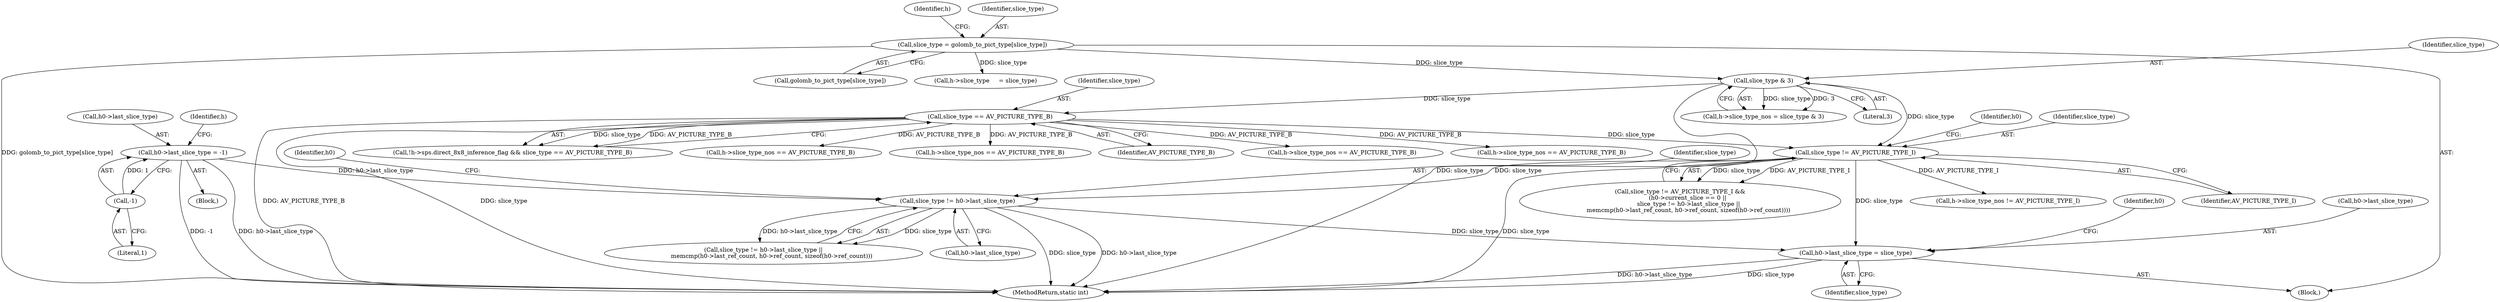 digraph "0_FFmpeg_29ffeef5e73b8f41ff3a3f2242d356759c66f91f@pointer" {
"1002889" [label="(Call,h0->last_slice_type = slice_type)"];
"1002256" [label="(Call,slice_type != AV_PICTURE_TYPE_I)"];
"1000288" [label="(Call,slice_type & 3)"];
"1000274" [label="(Call,slice_type = golomb_to_pict_type[slice_type])"];
"1001058" [label="(Call,slice_type == AV_PICTURE_TYPE_B)"];
"1002266" [label="(Call,slice_type != h0->last_slice_type)"];
"1001900" [label="(Call,h0->last_slice_type = -1)"];
"1001904" [label="(Call,-1)"];
"1001058" [label="(Call,slice_type == AV_PICTURE_TYPE_B)"];
"1001909" [label="(Identifier,h)"];
"1002354" [label="(Call,h->slice_type_nos == AV_PICTURE_TYPE_B)"];
"1001905" [label="(Literal,1)"];
"1002337" [label="(Call,h->slice_type_nos == AV_PICTURE_TYPE_B)"];
"1001904" [label="(Call,-1)"];
"1002889" [label="(Call,h0->last_slice_type = slice_type)"];
"1001059" [label="(Identifier,slice_type)"];
"1000276" [label="(Call,golomb_to_pict_type[slice_type])"];
"1002273" [label="(Identifier,h0)"];
"1002893" [label="(Identifier,slice_type)"];
"1000281" [label="(Identifier,h)"];
"1000290" [label="(Literal,3)"];
"1001901" [label="(Call,h0->last_slice_type)"];
"1002258" [label="(Identifier,AV_PICTURE_TYPE_I)"];
"1002451" [label="(Call,h->slice_type_nos == AV_PICTURE_TYPE_B)"];
"1001183" [label="(Block,)"];
"1002266" [label="(Call,slice_type != h0->last_slice_type)"];
"1000274" [label="(Call,slice_type = golomb_to_pict_type[slice_type])"];
"1002255" [label="(Call,slice_type != AV_PICTURE_TYPE_I &&\n        (h0->current_slice == 0 ||\n         slice_type != h0->last_slice_type ||\n         memcmp(h0->last_ref_count, h0->ref_count, sizeof(h0->ref_count))))"];
"1000279" [label="(Call,h->slice_type     = slice_type)"];
"1002268" [label="(Call,h0->last_slice_type)"];
"1002265" [label="(Call,slice_type != h0->last_slice_type ||\n         memcmp(h0->last_ref_count, h0->ref_count, sizeof(h0->ref_count)))"];
"1002465" [label="(Call,h->slice_type_nos == AV_PICTURE_TYPE_B)"];
"1000284" [label="(Call,h->slice_type_nos = slice_type & 3)"];
"1003426" [label="(MethodReturn,static int)"];
"1002267" [label="(Identifier,slice_type)"];
"1002896" [label="(Identifier,h0)"];
"1002890" [label="(Call,h0->last_slice_type)"];
"1000275" [label="(Identifier,slice_type)"];
"1002262" [label="(Identifier,h0)"];
"1000127" [label="(Block,)"];
"1001900" [label="(Call,h0->last_slice_type = -1)"];
"1002256" [label="(Call,slice_type != AV_PICTURE_TYPE_I)"];
"1001060" [label="(Identifier,AV_PICTURE_TYPE_B)"];
"1002286" [label="(Call,h->slice_type_nos != AV_PICTURE_TYPE_I)"];
"1002257" [label="(Identifier,slice_type)"];
"1001051" [label="(Call,!h->sps.direct_8x8_inference_flag && slice_type == AV_PICTURE_TYPE_B)"];
"1000288" [label="(Call,slice_type & 3)"];
"1000289" [label="(Identifier,slice_type)"];
"1002889" -> "1000127"  [label="AST: "];
"1002889" -> "1002893"  [label="CFG: "];
"1002890" -> "1002889"  [label="AST: "];
"1002893" -> "1002889"  [label="AST: "];
"1002896" -> "1002889"  [label="CFG: "];
"1002889" -> "1003426"  [label="DDG: h0->last_slice_type"];
"1002889" -> "1003426"  [label="DDG: slice_type"];
"1002256" -> "1002889"  [label="DDG: slice_type"];
"1002266" -> "1002889"  [label="DDG: slice_type"];
"1002256" -> "1002255"  [label="AST: "];
"1002256" -> "1002258"  [label="CFG: "];
"1002257" -> "1002256"  [label="AST: "];
"1002258" -> "1002256"  [label="AST: "];
"1002262" -> "1002256"  [label="CFG: "];
"1002255" -> "1002256"  [label="CFG: "];
"1002256" -> "1003426"  [label="DDG: slice_type"];
"1002256" -> "1002255"  [label="DDG: slice_type"];
"1002256" -> "1002255"  [label="DDG: AV_PICTURE_TYPE_I"];
"1000288" -> "1002256"  [label="DDG: slice_type"];
"1001058" -> "1002256"  [label="DDG: slice_type"];
"1002256" -> "1002266"  [label="DDG: slice_type"];
"1002256" -> "1002286"  [label="DDG: AV_PICTURE_TYPE_I"];
"1000288" -> "1000284"  [label="AST: "];
"1000288" -> "1000290"  [label="CFG: "];
"1000289" -> "1000288"  [label="AST: "];
"1000290" -> "1000288"  [label="AST: "];
"1000284" -> "1000288"  [label="CFG: "];
"1000288" -> "1003426"  [label="DDG: slice_type"];
"1000288" -> "1000284"  [label="DDG: slice_type"];
"1000288" -> "1000284"  [label="DDG: 3"];
"1000274" -> "1000288"  [label="DDG: slice_type"];
"1000288" -> "1001058"  [label="DDG: slice_type"];
"1000274" -> "1000127"  [label="AST: "];
"1000274" -> "1000276"  [label="CFG: "];
"1000275" -> "1000274"  [label="AST: "];
"1000276" -> "1000274"  [label="AST: "];
"1000281" -> "1000274"  [label="CFG: "];
"1000274" -> "1003426"  [label="DDG: golomb_to_pict_type[slice_type]"];
"1000274" -> "1000279"  [label="DDG: slice_type"];
"1001058" -> "1001051"  [label="AST: "];
"1001058" -> "1001060"  [label="CFG: "];
"1001059" -> "1001058"  [label="AST: "];
"1001060" -> "1001058"  [label="AST: "];
"1001051" -> "1001058"  [label="CFG: "];
"1001058" -> "1003426"  [label="DDG: AV_PICTURE_TYPE_B"];
"1001058" -> "1003426"  [label="DDG: slice_type"];
"1001058" -> "1001051"  [label="DDG: slice_type"];
"1001058" -> "1001051"  [label="DDG: AV_PICTURE_TYPE_B"];
"1001058" -> "1002337"  [label="DDG: AV_PICTURE_TYPE_B"];
"1001058" -> "1002354"  [label="DDG: AV_PICTURE_TYPE_B"];
"1001058" -> "1002451"  [label="DDG: AV_PICTURE_TYPE_B"];
"1001058" -> "1002465"  [label="DDG: AV_PICTURE_TYPE_B"];
"1002266" -> "1002265"  [label="AST: "];
"1002266" -> "1002268"  [label="CFG: "];
"1002267" -> "1002266"  [label="AST: "];
"1002268" -> "1002266"  [label="AST: "];
"1002273" -> "1002266"  [label="CFG: "];
"1002265" -> "1002266"  [label="CFG: "];
"1002266" -> "1003426"  [label="DDG: slice_type"];
"1002266" -> "1003426"  [label="DDG: h0->last_slice_type"];
"1002266" -> "1002265"  [label="DDG: slice_type"];
"1002266" -> "1002265"  [label="DDG: h0->last_slice_type"];
"1001900" -> "1002266"  [label="DDG: h0->last_slice_type"];
"1001900" -> "1001183"  [label="AST: "];
"1001900" -> "1001904"  [label="CFG: "];
"1001901" -> "1001900"  [label="AST: "];
"1001904" -> "1001900"  [label="AST: "];
"1001909" -> "1001900"  [label="CFG: "];
"1001900" -> "1003426"  [label="DDG: -1"];
"1001900" -> "1003426"  [label="DDG: h0->last_slice_type"];
"1001904" -> "1001900"  [label="DDG: 1"];
"1001904" -> "1001905"  [label="CFG: "];
"1001905" -> "1001904"  [label="AST: "];
}
